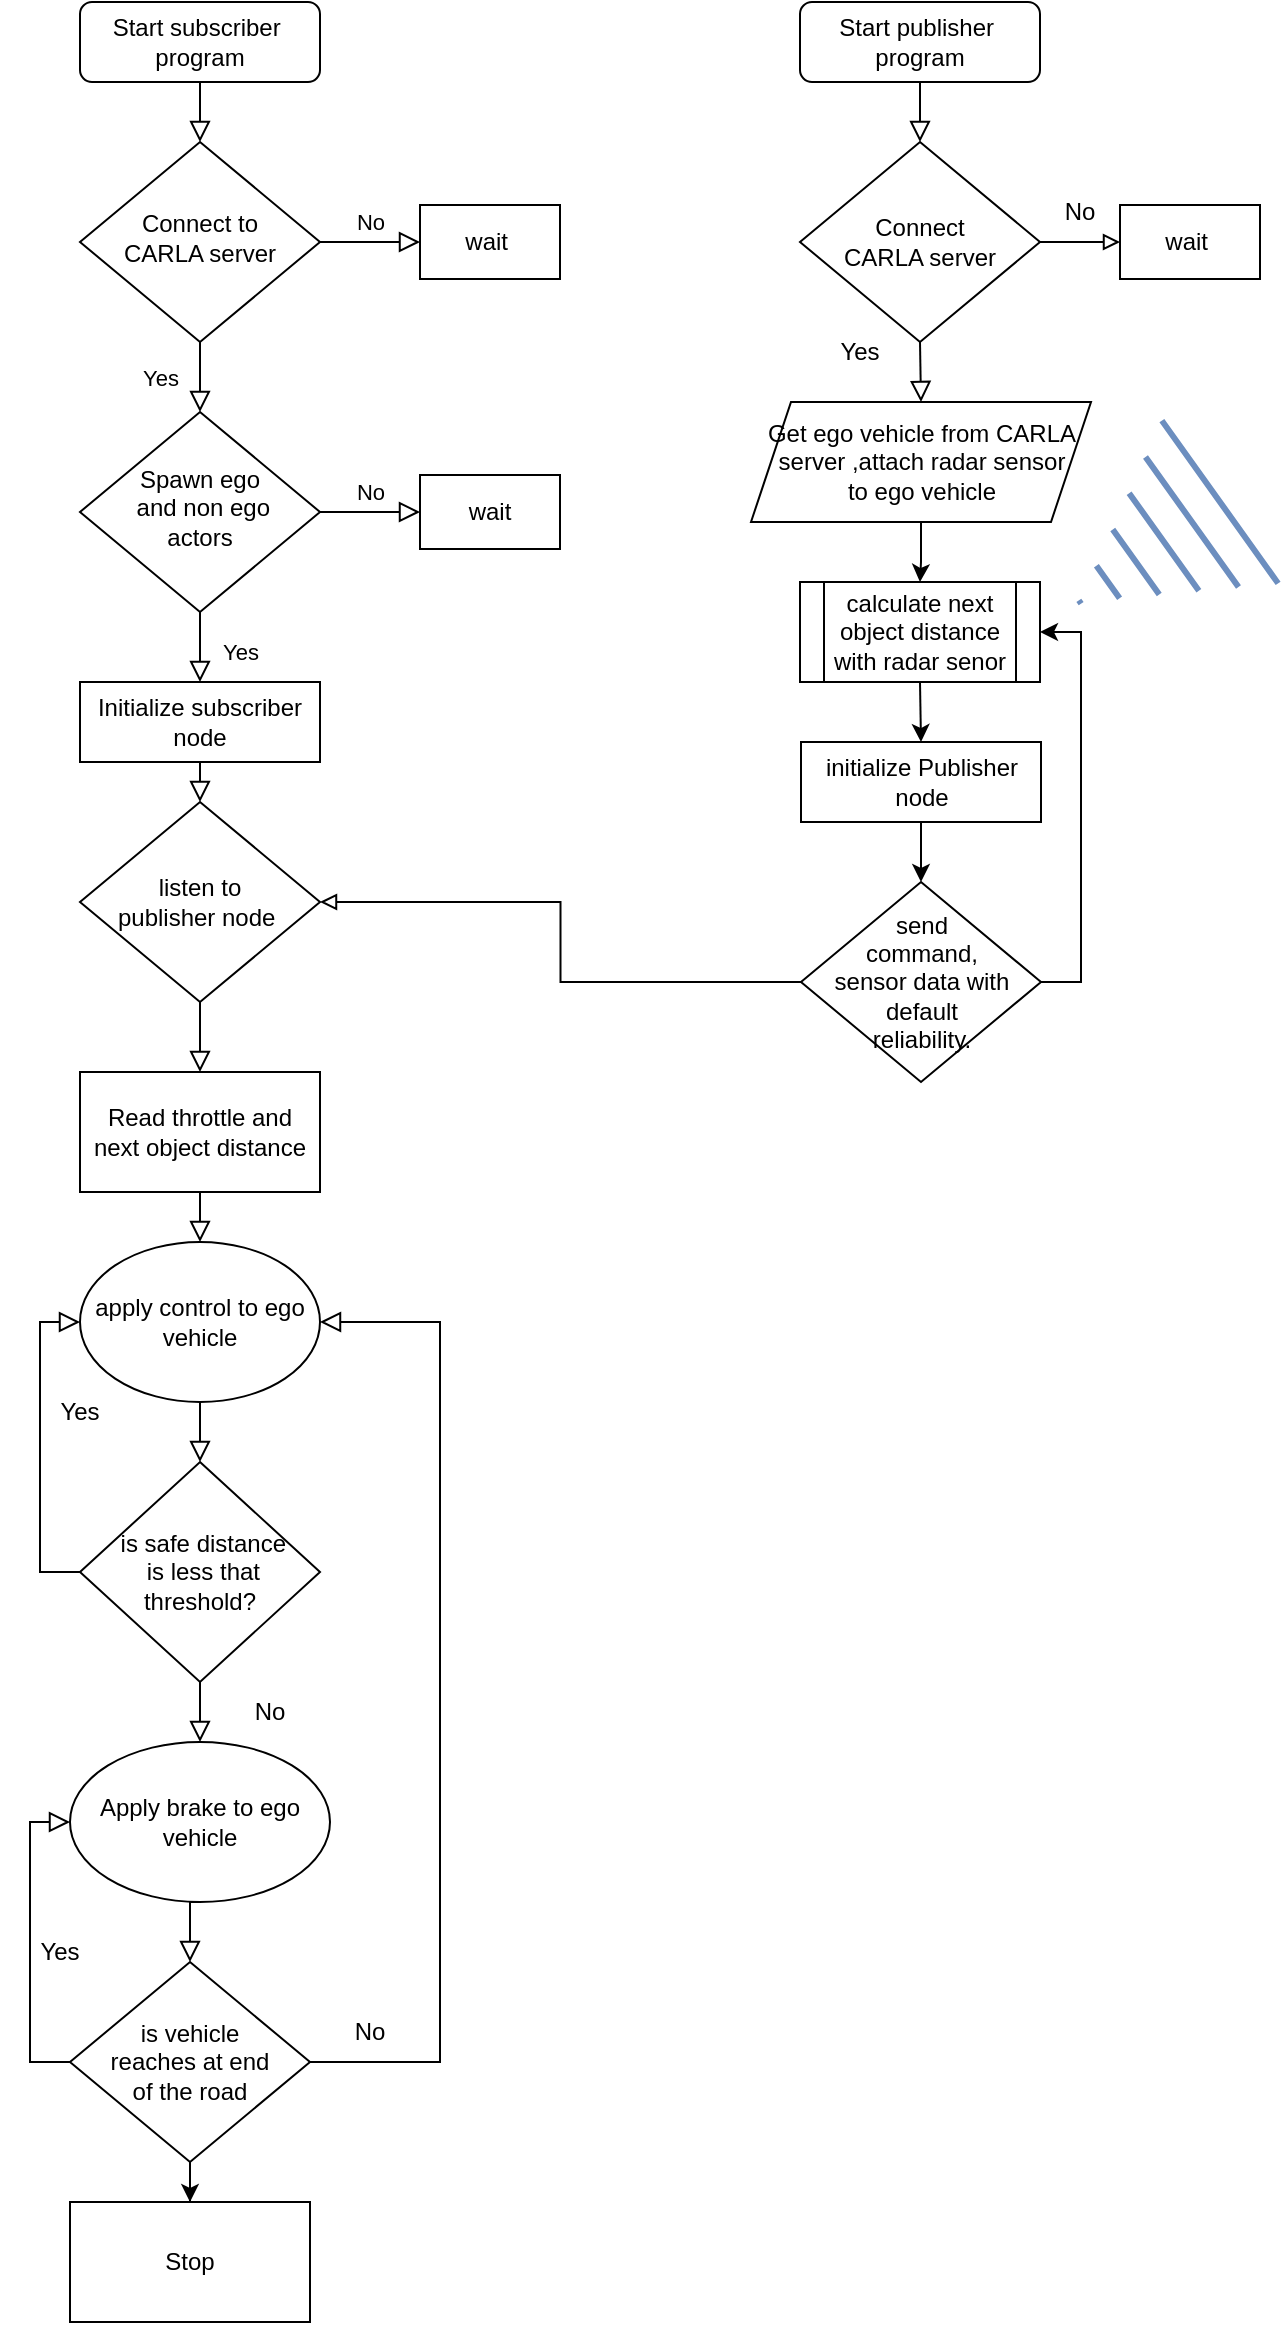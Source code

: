 <mxfile version="21.3.6" type="github">
  <diagram id="C5RBs43oDa-KdzZeNtuy" name="Page-1">
    <mxGraphModel dx="880" dy="484" grid="1" gridSize="10" guides="1" tooltips="1" connect="1" arrows="1" fold="1" page="1" pageScale="1" pageWidth="827" pageHeight="1169" math="0" shadow="0">
      <root>
        <mxCell id="WIyWlLk6GJQsqaUBKTNV-0" />
        <mxCell id="WIyWlLk6GJQsqaUBKTNV-1" parent="WIyWlLk6GJQsqaUBKTNV-0" />
        <mxCell id="WIyWlLk6GJQsqaUBKTNV-2" value="" style="rounded=0;html=1;jettySize=auto;orthogonalLoop=1;fontSize=11;endArrow=block;endFill=0;endSize=8;strokeWidth=1;shadow=0;labelBackgroundColor=none;edgeStyle=orthogonalEdgeStyle;fontColor=default;" parent="WIyWlLk6GJQsqaUBKTNV-1" source="WIyWlLk6GJQsqaUBKTNV-3" target="WIyWlLk6GJQsqaUBKTNV-6" edge="1">
          <mxGeometry relative="1" as="geometry" />
        </mxCell>
        <mxCell id="WIyWlLk6GJQsqaUBKTNV-3" value="&lt;font style=&quot;font-size: 12px;&quot;&gt;Start subscriber&amp;nbsp; program&lt;/font&gt;" style="rounded=1;whiteSpace=wrap;html=1;fontSize=12;glass=0;strokeWidth=1;shadow=0;labelBackgroundColor=none;" parent="WIyWlLk6GJQsqaUBKTNV-1" vertex="1">
          <mxGeometry x="160" y="50" width="120" height="40" as="geometry" />
        </mxCell>
        <mxCell id="WIyWlLk6GJQsqaUBKTNV-4" value="Yes" style="rounded=0;html=1;jettySize=auto;orthogonalLoop=1;fontSize=11;endArrow=block;endFill=0;endSize=8;strokeWidth=1;shadow=0;labelBackgroundColor=none;edgeStyle=orthogonalEdgeStyle;fontColor=default;" parent="WIyWlLk6GJQsqaUBKTNV-1" source="WIyWlLk6GJQsqaUBKTNV-6" target="WIyWlLk6GJQsqaUBKTNV-10" edge="1">
          <mxGeometry y="20" relative="1" as="geometry">
            <mxPoint as="offset" />
          </mxGeometry>
        </mxCell>
        <mxCell id="WIyWlLk6GJQsqaUBKTNV-5" value="No" style="edgeStyle=orthogonalEdgeStyle;rounded=0;html=1;jettySize=auto;orthogonalLoop=1;fontSize=11;endArrow=block;endFill=0;endSize=8;strokeWidth=1;shadow=0;labelBackgroundColor=none;fontColor=default;" parent="WIyWlLk6GJQsqaUBKTNV-1" source="WIyWlLk6GJQsqaUBKTNV-6" target="WIyWlLk6GJQsqaUBKTNV-7" edge="1">
          <mxGeometry y="10" relative="1" as="geometry">
            <mxPoint as="offset" />
          </mxGeometry>
        </mxCell>
        <mxCell id="WIyWlLk6GJQsqaUBKTNV-6" value="&lt;font style=&quot;font-size: 12px;&quot;&gt;Connect to &lt;br&gt;CARLA server&lt;br&gt;&lt;/font&gt;" style="rhombus;whiteSpace=wrap;html=1;shadow=0;fontFamily=Helvetica;fontSize=12;align=center;strokeWidth=1;spacing=6;spacingTop=-4;labelBackgroundColor=none;" parent="WIyWlLk6GJQsqaUBKTNV-1" vertex="1">
          <mxGeometry x="160" y="120" width="120" height="100" as="geometry" />
        </mxCell>
        <mxCell id="WIyWlLk6GJQsqaUBKTNV-7" value="wait&amp;nbsp;" style="rounded=0;whiteSpace=wrap;html=1;fontSize=12;glass=0;strokeWidth=1;shadow=0;labelBackgroundColor=none;" parent="WIyWlLk6GJQsqaUBKTNV-1" vertex="1">
          <mxGeometry x="330" y="151.5" width="70" height="37" as="geometry" />
        </mxCell>
        <mxCell id="WIyWlLk6GJQsqaUBKTNV-8" value="Yes" style="rounded=0;html=1;jettySize=auto;orthogonalLoop=1;fontSize=11;endArrow=block;endFill=0;endSize=8;strokeWidth=1;shadow=0;labelBackgroundColor=none;edgeStyle=orthogonalEdgeStyle;fontColor=default;" parent="WIyWlLk6GJQsqaUBKTNV-1" source="WIyWlLk6GJQsqaUBKTNV-10" target="WIyWlLk6GJQsqaUBKTNV-11" edge="1">
          <mxGeometry x="0.333" y="20" relative="1" as="geometry">
            <mxPoint as="offset" />
          </mxGeometry>
        </mxCell>
        <mxCell id="WIyWlLk6GJQsqaUBKTNV-9" value="No" style="edgeStyle=orthogonalEdgeStyle;rounded=0;html=1;jettySize=auto;orthogonalLoop=1;fontSize=11;endArrow=block;endFill=0;endSize=8;strokeWidth=1;shadow=0;labelBackgroundColor=none;fontColor=default;" parent="WIyWlLk6GJQsqaUBKTNV-1" source="WIyWlLk6GJQsqaUBKTNV-10" target="WIyWlLk6GJQsqaUBKTNV-12" edge="1">
          <mxGeometry y="10" relative="1" as="geometry">
            <mxPoint as="offset" />
          </mxGeometry>
        </mxCell>
        <mxCell id="WIyWlLk6GJQsqaUBKTNV-10" value="&lt;font style=&quot;font-size: 12px;&quot;&gt;Spawn ego&lt;br&gt;&amp;nbsp;and non ego &lt;br&gt;actors&lt;/font&gt;" style="rhombus;whiteSpace=wrap;html=1;shadow=0;fontFamily=Helvetica;fontSize=12;align=center;strokeWidth=1;spacing=6;spacingTop=-4;labelBackgroundColor=none;" parent="WIyWlLk6GJQsqaUBKTNV-1" vertex="1">
          <mxGeometry x="160" y="255" width="120" height="100" as="geometry" />
        </mxCell>
        <mxCell id="2pAuPayRn_TbidIDk1us-42" style="edgeStyle=orthogonalEdgeStyle;rounded=0;orthogonalLoop=1;jettySize=auto;html=1;exitX=0.5;exitY=1;exitDx=0;exitDy=0;entryX=0.5;entryY=0;entryDx=0;entryDy=0;fontFamily=Helvetica;fontSize=11;fontColor=default;labelBackgroundColor=none;endArrow=block;endFill=0;endSize=8;strokeWidth=1;shadow=0;" edge="1" parent="WIyWlLk6GJQsqaUBKTNV-1" source="WIyWlLk6GJQsqaUBKTNV-11" target="2pAuPayRn_TbidIDk1us-3">
          <mxGeometry relative="1" as="geometry" />
        </mxCell>
        <mxCell id="WIyWlLk6GJQsqaUBKTNV-11" value="Initialize subscriber node" style="rounded=0;whiteSpace=wrap;html=1;fontSize=12;glass=0;strokeWidth=1;shadow=0;labelBackgroundColor=none;" parent="WIyWlLk6GJQsqaUBKTNV-1" vertex="1">
          <mxGeometry x="160" y="390" width="120" height="40" as="geometry" />
        </mxCell>
        <mxCell id="WIyWlLk6GJQsqaUBKTNV-12" value="wait" style="rounded=0;whiteSpace=wrap;html=1;fontSize=12;glass=0;strokeWidth=1;shadow=0;labelBackgroundColor=none;" parent="WIyWlLk6GJQsqaUBKTNV-1" vertex="1">
          <mxGeometry x="330" y="286.5" width="70" height="37" as="geometry" />
        </mxCell>
        <mxCell id="2pAuPayRn_TbidIDk1us-43" style="edgeStyle=orthogonalEdgeStyle;rounded=0;orthogonalLoop=1;jettySize=auto;html=1;exitX=0.5;exitY=1;exitDx=0;exitDy=0;entryX=0.5;entryY=0;entryDx=0;entryDy=0;fontFamily=Helvetica;fontSize=11;fontColor=default;labelBackgroundColor=none;endArrow=block;endFill=0;endSize=8;strokeWidth=1;shadow=0;" edge="1" parent="WIyWlLk6GJQsqaUBKTNV-1" source="2pAuPayRn_TbidIDk1us-3" target="2pAuPayRn_TbidIDk1us-5">
          <mxGeometry relative="1" as="geometry" />
        </mxCell>
        <mxCell id="2pAuPayRn_TbidIDk1us-3" value="listen to &lt;br&gt;publisher node&amp;nbsp;" style="rhombus;whiteSpace=wrap;html=1;rounded=0;glass=0;strokeWidth=1;shadow=0;labelBackgroundColor=none;" vertex="1" parent="WIyWlLk6GJQsqaUBKTNV-1">
          <mxGeometry x="160" y="450" width="120" height="100" as="geometry" />
        </mxCell>
        <mxCell id="2pAuPayRn_TbidIDk1us-73" style="edgeStyle=orthogonalEdgeStyle;rounded=0;orthogonalLoop=1;jettySize=auto;html=1;exitX=0.5;exitY=1;exitDx=0;exitDy=0;entryX=0.5;entryY=0;entryDx=0;entryDy=0;labelBackgroundColor=none;endArrow=block;endFill=0;endSize=8;strokeWidth=1;shadow=0;" edge="1" parent="WIyWlLk6GJQsqaUBKTNV-1" source="2pAuPayRn_TbidIDk1us-5" target="2pAuPayRn_TbidIDk1us-55">
          <mxGeometry relative="1" as="geometry" />
        </mxCell>
        <mxCell id="2pAuPayRn_TbidIDk1us-5" value="Read throttle and next object distance" style="whiteSpace=wrap;html=1;rounded=0;glass=0;strokeWidth=1;shadow=0;labelBackgroundColor=none;" vertex="1" parent="WIyWlLk6GJQsqaUBKTNV-1">
          <mxGeometry x="160" y="585" width="120" height="60" as="geometry" />
        </mxCell>
        <mxCell id="2pAuPayRn_TbidIDk1us-10" value="&lt;font style=&quot;font-size: 12px;&quot;&gt;Start publisher&amp;nbsp; program&lt;/font&gt;" style="rounded=1;whiteSpace=wrap;html=1;fontSize=12;glass=0;strokeWidth=1;shadow=0;labelBackgroundColor=none;" vertex="1" parent="WIyWlLk6GJQsqaUBKTNV-1">
          <mxGeometry x="520" y="50" width="120" height="40" as="geometry" />
        </mxCell>
        <mxCell id="2pAuPayRn_TbidIDk1us-14" value="" style="edgeStyle=orthogonalEdgeStyle;rounded=0;orthogonalLoop=1;jettySize=auto;html=1;fontFamily=Helvetica;fontSize=12;fontColor=default;endArrow=block;endFill=0;labelBackgroundColor=none;" edge="1" parent="WIyWlLk6GJQsqaUBKTNV-1" source="2pAuPayRn_TbidIDk1us-11" target="2pAuPayRn_TbidIDk1us-13">
          <mxGeometry relative="1" as="geometry" />
        </mxCell>
        <mxCell id="2pAuPayRn_TbidIDk1us-45" style="edgeStyle=orthogonalEdgeStyle;rounded=0;orthogonalLoop=1;jettySize=auto;html=1;exitX=0.5;exitY=1;exitDx=0;exitDy=0;entryX=0.5;entryY=0;entryDx=0;entryDy=0;fontFamily=Helvetica;fontSize=11;fontColor=default;labelBackgroundColor=none;endArrow=block;endFill=0;endSize=8;strokeWidth=1;shadow=0;" edge="1" parent="WIyWlLk6GJQsqaUBKTNV-1" source="2pAuPayRn_TbidIDk1us-11" target="2pAuPayRn_TbidIDk1us-22">
          <mxGeometry relative="1" as="geometry" />
        </mxCell>
        <mxCell id="2pAuPayRn_TbidIDk1us-11" value="Connect &lt;br&gt;CARLA server" style="rhombus;whiteSpace=wrap;html=1;rounded=0;glass=0;strokeWidth=1;shadow=0;labelBackgroundColor=none;" vertex="1" parent="WIyWlLk6GJQsqaUBKTNV-1">
          <mxGeometry x="520" y="120" width="120" height="100" as="geometry" />
        </mxCell>
        <mxCell id="2pAuPayRn_TbidIDk1us-13" value="wait&amp;nbsp;" style="whiteSpace=wrap;html=1;rounded=0;glass=0;strokeWidth=1;shadow=0;labelBackgroundColor=none;" vertex="1" parent="WIyWlLk6GJQsqaUBKTNV-1">
          <mxGeometry x="680" y="151.5" width="70" height="37" as="geometry" />
        </mxCell>
        <mxCell id="2pAuPayRn_TbidIDk1us-16" value="No" style="text;strokeColor=none;align=center;fillColor=none;html=1;verticalAlign=middle;whiteSpace=wrap;rounded=0;fontSize=12;fontFamily=Helvetica;labelBackgroundColor=none;" vertex="1" parent="WIyWlLk6GJQsqaUBKTNV-1">
          <mxGeometry x="630" y="140" width="60" height="30" as="geometry" />
        </mxCell>
        <mxCell id="2pAuPayRn_TbidIDk1us-82" value="" style="edgeStyle=orthogonalEdgeStyle;rounded=0;orthogonalLoop=1;jettySize=auto;html=1;" edge="1" parent="WIyWlLk6GJQsqaUBKTNV-1" source="2pAuPayRn_TbidIDk1us-22" target="2pAuPayRn_TbidIDk1us-81">
          <mxGeometry relative="1" as="geometry" />
        </mxCell>
        <mxCell id="2pAuPayRn_TbidIDk1us-22" value="Get ego vehicle from CARLA server ,attach radar sensor&lt;br&gt;to ego vehicle" style="shape=parallelogram;perimeter=parallelogramPerimeter;whiteSpace=wrap;html=1;fixedSize=1;rounded=0;glass=0;strokeWidth=1;shadow=0;labelBackgroundColor=none;" vertex="1" parent="WIyWlLk6GJQsqaUBKTNV-1">
          <mxGeometry x="495.5" y="250" width="170" height="60" as="geometry" />
        </mxCell>
        <mxCell id="2pAuPayRn_TbidIDk1us-84" style="edgeStyle=orthogonalEdgeStyle;rounded=0;orthogonalLoop=1;jettySize=auto;html=1;entryX=0.5;entryY=0;entryDx=0;entryDy=0;" edge="1" parent="WIyWlLk6GJQsqaUBKTNV-1" source="2pAuPayRn_TbidIDk1us-26" target="2pAuPayRn_TbidIDk1us-32">
          <mxGeometry relative="1" as="geometry" />
        </mxCell>
        <mxCell id="2pAuPayRn_TbidIDk1us-26" value="initialize Publisher node" style="whiteSpace=wrap;html=1;rounded=0;glass=0;strokeWidth=1;shadow=0;labelBackgroundColor=none;" vertex="1" parent="WIyWlLk6GJQsqaUBKTNV-1">
          <mxGeometry x="520.5" y="420" width="120" height="40" as="geometry" />
        </mxCell>
        <mxCell id="2pAuPayRn_TbidIDk1us-38" style="edgeStyle=orthogonalEdgeStyle;rounded=0;orthogonalLoop=1;jettySize=auto;html=1;entryX=1;entryY=0.5;entryDx=0;entryDy=0;fontFamily=Helvetica;fontSize=12;fontColor=default;endArrow=block;endFill=0;labelBackgroundColor=none;" edge="1" parent="WIyWlLk6GJQsqaUBKTNV-1" source="2pAuPayRn_TbidIDk1us-32" target="2pAuPayRn_TbidIDk1us-3">
          <mxGeometry relative="1" as="geometry" />
        </mxCell>
        <mxCell id="2pAuPayRn_TbidIDk1us-85" style="edgeStyle=orthogonalEdgeStyle;rounded=0;orthogonalLoop=1;jettySize=auto;html=1;exitX=1;exitY=0.5;exitDx=0;exitDy=0;entryX=1;entryY=0.5;entryDx=0;entryDy=0;" edge="1" parent="WIyWlLk6GJQsqaUBKTNV-1" source="2pAuPayRn_TbidIDk1us-32" target="2pAuPayRn_TbidIDk1us-81">
          <mxGeometry relative="1" as="geometry" />
        </mxCell>
        <mxCell id="2pAuPayRn_TbidIDk1us-32" value="&lt;font style=&quot;font-size: 12px;&quot;&gt;send &lt;br&gt;command,&lt;br&gt;sensor data with &lt;br&gt;default &lt;br&gt;reliability.&lt;/font&gt;" style="rhombus;whiteSpace=wrap;html=1;rounded=0;glass=0;strokeWidth=1;shadow=0;labelBackgroundColor=none;" vertex="1" parent="WIyWlLk6GJQsqaUBKTNV-1">
          <mxGeometry x="520.5" y="490" width="120" height="100" as="geometry" />
        </mxCell>
        <mxCell id="2pAuPayRn_TbidIDk1us-34" value="Yes" style="text;strokeColor=none;align=center;fillColor=none;html=1;verticalAlign=middle;whiteSpace=wrap;rounded=0;fontSize=12;fontFamily=Helvetica;labelBackgroundColor=none;" vertex="1" parent="WIyWlLk6GJQsqaUBKTNV-1">
          <mxGeometry x="520" y="210" width="60" height="30" as="geometry" />
        </mxCell>
        <mxCell id="2pAuPayRn_TbidIDk1us-41" value="" style="rounded=0;html=1;jettySize=auto;orthogonalLoop=1;fontSize=11;endArrow=block;endFill=0;endSize=8;strokeWidth=1;shadow=0;labelBackgroundColor=none;edgeStyle=orthogonalEdgeStyle;exitX=0.5;exitY=1;exitDx=0;exitDy=0;entryX=0.5;entryY=0;entryDx=0;entryDy=0;fontColor=default;" edge="1" parent="WIyWlLk6GJQsqaUBKTNV-1" source="2pAuPayRn_TbidIDk1us-10" target="2pAuPayRn_TbidIDk1us-11">
          <mxGeometry relative="1" as="geometry">
            <mxPoint x="230" y="100" as="sourcePoint" />
            <mxPoint x="230" y="130" as="targetPoint" />
            <Array as="points">
              <mxPoint x="580" y="90" />
              <mxPoint x="580" y="90" />
            </Array>
          </mxGeometry>
        </mxCell>
        <mxCell id="2pAuPayRn_TbidIDk1us-59" style="edgeStyle=orthogonalEdgeStyle;rounded=0;orthogonalLoop=1;jettySize=auto;html=1;fontFamily=Helvetica;fontSize=11;fontColor=default;entryX=0;entryY=0.5;entryDx=0;entryDy=0;exitX=0;exitY=0.5;exitDx=0;exitDy=0;labelBackgroundColor=none;endArrow=block;endFill=0;endSize=8;strokeWidth=1;shadow=0;" edge="1" parent="WIyWlLk6GJQsqaUBKTNV-1" source="2pAuPayRn_TbidIDk1us-51" target="2pAuPayRn_TbidIDk1us-55">
          <mxGeometry relative="1" as="geometry">
            <mxPoint x="120" y="690" as="targetPoint" />
          </mxGeometry>
        </mxCell>
        <mxCell id="2pAuPayRn_TbidIDk1us-70" value="" style="edgeStyle=orthogonalEdgeStyle;rounded=0;orthogonalLoop=1;jettySize=auto;html=1;fontFamily=Helvetica;fontSize=11;fontColor=default;labelBackgroundColor=none;endArrow=block;endFill=0;endSize=8;strokeWidth=1;shadow=0;" edge="1" parent="WIyWlLk6GJQsqaUBKTNV-1" source="2pAuPayRn_TbidIDk1us-51" target="2pAuPayRn_TbidIDk1us-69">
          <mxGeometry relative="1" as="geometry" />
        </mxCell>
        <mxCell id="2pAuPayRn_TbidIDk1us-51" value="&amp;nbsp;is safe distance&lt;br&gt;&amp;nbsp;is less that threshold?" style="rhombus;whiteSpace=wrap;html=1;rounded=0;glass=0;strokeWidth=1;shadow=0;labelBackgroundColor=none;" vertex="1" parent="WIyWlLk6GJQsqaUBKTNV-1">
          <mxGeometry x="160" y="780" width="120" height="110" as="geometry" />
        </mxCell>
        <mxCell id="2pAuPayRn_TbidIDk1us-58" value="" style="edgeStyle=orthogonalEdgeStyle;rounded=0;orthogonalLoop=1;jettySize=auto;html=1;fontFamily=Helvetica;fontSize=11;fontColor=default;labelBackgroundColor=none;endArrow=block;endFill=0;endSize=8;strokeWidth=1;shadow=0;" edge="1" parent="WIyWlLk6GJQsqaUBKTNV-1" source="2pAuPayRn_TbidIDk1us-55" target="2pAuPayRn_TbidIDk1us-51">
          <mxGeometry relative="1" as="geometry" />
        </mxCell>
        <mxCell id="2pAuPayRn_TbidIDk1us-55" value="apply control to ego vehicle" style="ellipse;whiteSpace=wrap;html=1;rounded=1;shadow=0;glass=0;strokeWidth=1;fontFamily=Helvetica;fontSize=12;labelBackgroundColor=none;" vertex="1" parent="WIyWlLk6GJQsqaUBKTNV-1">
          <mxGeometry x="160" y="670" width="120" height="80" as="geometry" />
        </mxCell>
        <mxCell id="2pAuPayRn_TbidIDk1us-63" value="Yes" style="text;strokeColor=none;align=center;fillColor=none;html=1;verticalAlign=middle;whiteSpace=wrap;rounded=0;fontSize=12;fontFamily=Helvetica;labelBackgroundColor=none;" vertex="1" parent="WIyWlLk6GJQsqaUBKTNV-1">
          <mxGeometry x="130" y="740" width="60" height="30" as="geometry" />
        </mxCell>
        <mxCell id="2pAuPayRn_TbidIDk1us-66" value="No" style="text;strokeColor=none;align=center;fillColor=none;html=1;verticalAlign=middle;whiteSpace=wrap;rounded=0;fontSize=12;fontFamily=Helvetica;labelBackgroundColor=none;" vertex="1" parent="WIyWlLk6GJQsqaUBKTNV-1">
          <mxGeometry x="225" y="890" width="60" height="30" as="geometry" />
        </mxCell>
        <mxCell id="2pAuPayRn_TbidIDk1us-74" style="edgeStyle=orthogonalEdgeStyle;rounded=0;orthogonalLoop=1;jettySize=auto;html=1;exitX=0.5;exitY=1;exitDx=0;exitDy=0;entryX=0.5;entryY=0;entryDx=0;entryDy=0;labelBackgroundColor=none;endArrow=block;endFill=0;endSize=8;strokeWidth=1;shadow=0;" edge="1" parent="WIyWlLk6GJQsqaUBKTNV-1" source="2pAuPayRn_TbidIDk1us-69" target="2pAuPayRn_TbidIDk1us-71">
          <mxGeometry relative="1" as="geometry" />
        </mxCell>
        <mxCell id="2pAuPayRn_TbidIDk1us-69" value="Apply brake to ego vehicle" style="ellipse;whiteSpace=wrap;html=1;rounded=0;glass=0;strokeWidth=1;shadow=0;labelBackgroundColor=none;" vertex="1" parent="WIyWlLk6GJQsqaUBKTNV-1">
          <mxGeometry x="155" y="920" width="130" height="80" as="geometry" />
        </mxCell>
        <mxCell id="2pAuPayRn_TbidIDk1us-75" style="edgeStyle=orthogonalEdgeStyle;rounded=0;orthogonalLoop=1;jettySize=auto;html=1;exitX=0;exitY=0.5;exitDx=0;exitDy=0;entryX=0;entryY=0.5;entryDx=0;entryDy=0;labelBackgroundColor=none;endArrow=block;endFill=0;endSize=8;strokeWidth=1;shadow=0;" edge="1" parent="WIyWlLk6GJQsqaUBKTNV-1" source="2pAuPayRn_TbidIDk1us-71" target="2pAuPayRn_TbidIDk1us-69">
          <mxGeometry relative="1" as="geometry" />
        </mxCell>
        <mxCell id="2pAuPayRn_TbidIDk1us-77" style="edgeStyle=orthogonalEdgeStyle;rounded=0;orthogonalLoop=1;jettySize=auto;html=1;entryX=1;entryY=0.5;entryDx=0;entryDy=0;labelBackgroundColor=none;endArrow=block;endFill=0;endSize=8;strokeWidth=1;shadow=0;" edge="1" parent="WIyWlLk6GJQsqaUBKTNV-1" source="2pAuPayRn_TbidIDk1us-71" target="2pAuPayRn_TbidIDk1us-55">
          <mxGeometry relative="1" as="geometry">
            <mxPoint x="350" y="760" as="targetPoint" />
            <Array as="points">
              <mxPoint x="340" y="1080" />
              <mxPoint x="340" y="710" />
            </Array>
          </mxGeometry>
        </mxCell>
        <mxCell id="2pAuPayRn_TbidIDk1us-88" value="" style="edgeStyle=orthogonalEdgeStyle;rounded=0;orthogonalLoop=1;jettySize=auto;html=1;" edge="1" parent="WIyWlLk6GJQsqaUBKTNV-1" source="2pAuPayRn_TbidIDk1us-71" target="2pAuPayRn_TbidIDk1us-87">
          <mxGeometry relative="1" as="geometry" />
        </mxCell>
        <mxCell id="2pAuPayRn_TbidIDk1us-71" value="is vehicle&lt;br&gt;reaches at end &lt;br&gt;of the road" style="rhombus;whiteSpace=wrap;html=1;rounded=0;glass=0;strokeWidth=1;shadow=0;labelBackgroundColor=none;" vertex="1" parent="WIyWlLk6GJQsqaUBKTNV-1">
          <mxGeometry x="155" y="1030" width="120" height="100" as="geometry" />
        </mxCell>
        <mxCell id="2pAuPayRn_TbidIDk1us-76" value="Yes" style="text;strokeColor=none;align=center;fillColor=none;html=1;verticalAlign=middle;whiteSpace=wrap;rounded=0;fontSize=12;fontFamily=Helvetica;labelBackgroundColor=none;" vertex="1" parent="WIyWlLk6GJQsqaUBKTNV-1">
          <mxGeometry x="120" y="1010" width="60" height="30" as="geometry" />
        </mxCell>
        <mxCell id="2pAuPayRn_TbidIDk1us-78" value="No" style="text;strokeColor=none;align=center;fillColor=none;html=1;verticalAlign=middle;whiteSpace=wrap;rounded=0;fontSize=12;fontFamily=Helvetica;labelBackgroundColor=none;" vertex="1" parent="WIyWlLk6GJQsqaUBKTNV-1">
          <mxGeometry x="275" y="1050" width="60" height="30" as="geometry" />
        </mxCell>
        <mxCell id="2pAuPayRn_TbidIDk1us-83" style="edgeStyle=orthogonalEdgeStyle;rounded=0;orthogonalLoop=1;jettySize=auto;html=1;exitX=0.5;exitY=1;exitDx=0;exitDy=0;entryX=0.5;entryY=0;entryDx=0;entryDy=0;" edge="1" parent="WIyWlLk6GJQsqaUBKTNV-1" source="2pAuPayRn_TbidIDk1us-81" target="2pAuPayRn_TbidIDk1us-26">
          <mxGeometry relative="1" as="geometry" />
        </mxCell>
        <mxCell id="2pAuPayRn_TbidIDk1us-81" value="calculate next object distance with radar senor" style="shape=process;whiteSpace=wrap;html=1;backgroundOutline=1;rounded=0;glass=0;strokeWidth=1;shadow=0;labelBackgroundColor=none;" vertex="1" parent="WIyWlLk6GJQsqaUBKTNV-1">
          <mxGeometry x="520" y="340" width="120" height="50" as="geometry" />
        </mxCell>
        <mxCell id="2pAuPayRn_TbidIDk1us-86" value="" style="shape=mxgraph.arrows2.wedgeArrowDashed2;html=1;bendable=0;startWidth=50;stepSize=15;rounded=0;fillColor=#dae8fc;strokeColor=#6c8ebf;strokeWidth=3;" edge="1" parent="WIyWlLk6GJQsqaUBKTNV-1">
          <mxGeometry width="100" height="100" relative="1" as="geometry">
            <mxPoint x="730" y="300" as="sourcePoint" />
            <mxPoint x="660" y="350" as="targetPoint" />
          </mxGeometry>
        </mxCell>
        <mxCell id="2pAuPayRn_TbidIDk1us-87" value="Stop" style="whiteSpace=wrap;html=1;rounded=0;glass=0;strokeWidth=1;shadow=0;labelBackgroundColor=none;" vertex="1" parent="WIyWlLk6GJQsqaUBKTNV-1">
          <mxGeometry x="155" y="1150" width="120" height="60" as="geometry" />
        </mxCell>
      </root>
    </mxGraphModel>
  </diagram>
</mxfile>
